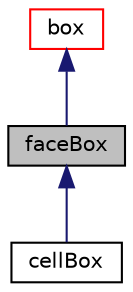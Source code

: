 digraph "faceBox"
{
  bgcolor="transparent";
  edge [fontname="Helvetica",fontsize="10",labelfontname="Helvetica",labelfontsize="10"];
  node [fontname="Helvetica",fontsize="10",shape=record];
  Node1 [label="faceBox",height=0.2,width=0.4,color="black", fillcolor="grey75", style="filled" fontcolor="black"];
  Node2 -> Node1 [dir="back",color="midnightblue",fontsize="10",style="solid",fontname="Helvetica"];
  Node2 [label="box",height=0.2,width=0.4,color="red",URL="$classFoam_1_1processorLODs_1_1box.html",tooltip="Creates the parallel distribution map by describing the source and target objects using box shapes..."];
  Node1 -> Node3 [dir="back",color="midnightblue",fontsize="10",style="solid",fontname="Helvetica"];
  Node3 [label="cellBox",height=0.2,width=0.4,color="black",URL="$classFoam_1_1processorLODs_1_1cellBox.html",tooltip="Creates the parallel distribution map by describing the source and target objects using box shapes..."];
}
